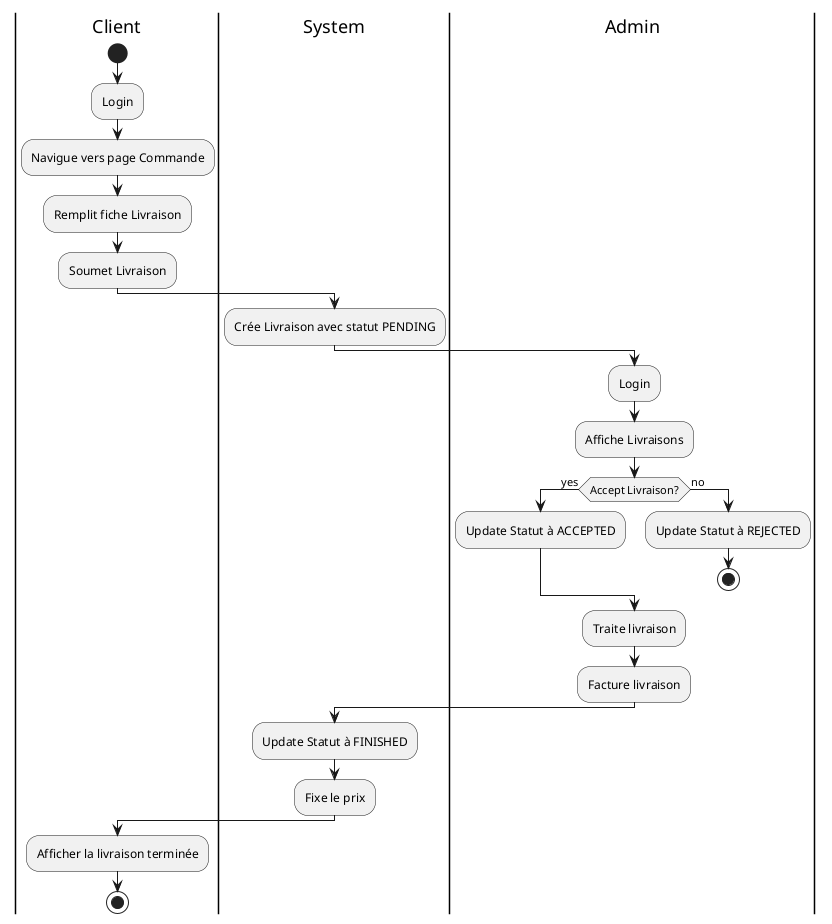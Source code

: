 @startuml
|Client|
start
:Login;
:Navigue vers page Commande;
:Remplit fiche Livraison;
:Soumet Livraison;
|System|
:Crée Livraison avec statut PENDING;
|Admin|
:Login;
:Affiche Livraisons;
if (Accept Livraison?) then (yes)
  :Update Statut à ACCEPTED;
else (no)
  :Update Statut à REJECTED;
  stop
endif
:Traite livraison;
:Facture livraison;
|System|
:Update Statut à FINISHED;
:Fixe le prix;
|Client|
:Afficher la livraison terminée;
stop
@enduml